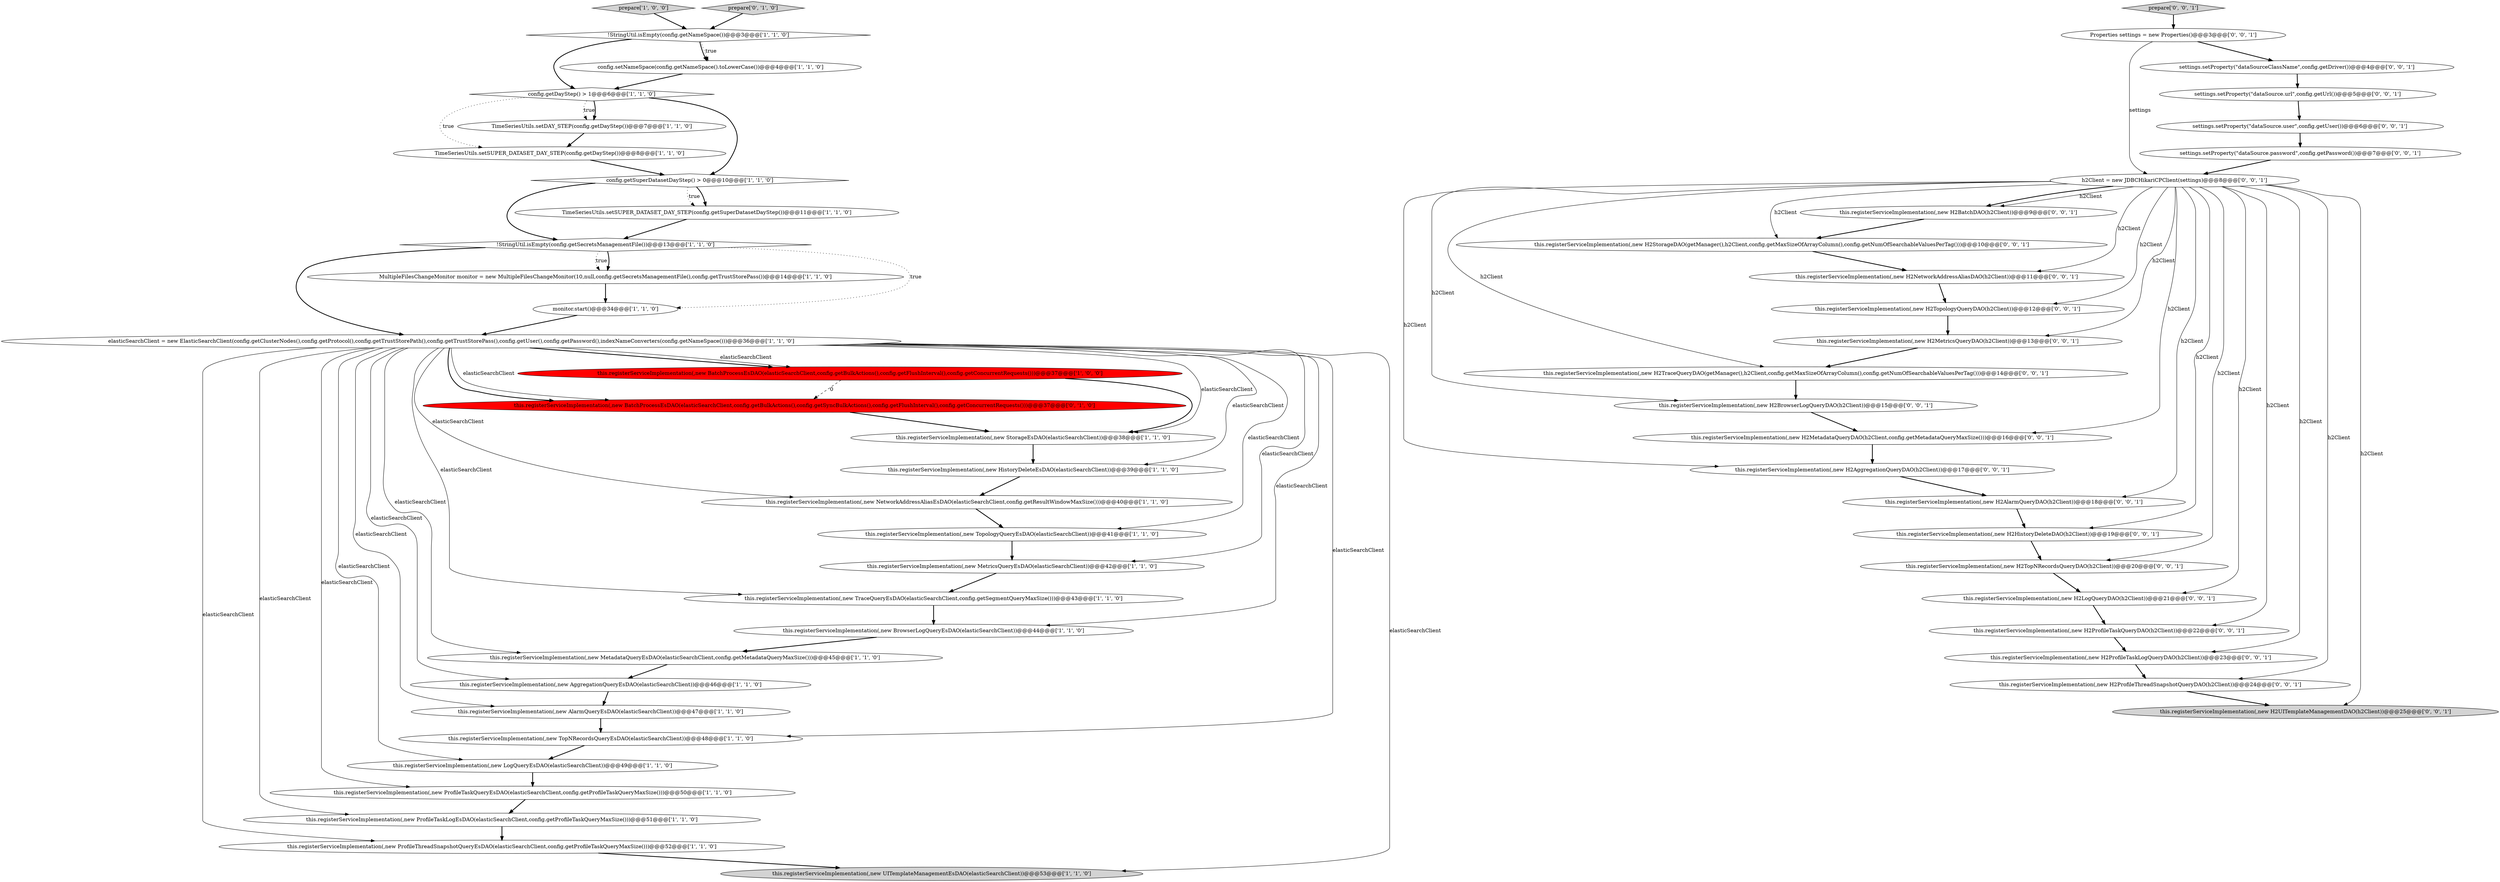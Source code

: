 digraph {
9 [style = filled, label = "this.registerServiceImplementation(,new ProfileThreadSnapshotQueryEsDAO(elasticSearchClient,config.getProfileTaskQueryMaxSize()))@@@52@@@['1', '1', '0']", fillcolor = white, shape = ellipse image = "AAA0AAABBB1BBB"];
24 [style = filled, label = "this.registerServiceImplementation(,new AlarmQueryEsDAO(elasticSearchClient))@@@47@@@['1', '1', '0']", fillcolor = white, shape = ellipse image = "AAA0AAABBB1BBB"];
37 [style = filled, label = "settings.setProperty(\"dataSource.url\",config.getUrl())@@@5@@@['0', '0', '1']", fillcolor = white, shape = ellipse image = "AAA0AAABBB3BBB"];
50 [style = filled, label = "this.registerServiceImplementation(,new H2ProfileThreadSnapshotQueryDAO(h2Client))@@@24@@@['0', '0', '1']", fillcolor = white, shape = ellipse image = "AAA0AAABBB3BBB"];
3 [style = filled, label = "elasticSearchClient = new ElasticSearchClient(config.getClusterNodes(),config.getProtocol(),config.getTrustStorePath(),config.getTrustStorePass(),config.getUser(),config.getPassword(),indexNameConverters(config.getNameSpace()))@@@36@@@['1', '1', '0']", fillcolor = white, shape = ellipse image = "AAA0AAABBB1BBB"];
32 [style = filled, label = "h2Client = new JDBCHikariCPClient(settings)@@@8@@@['0', '0', '1']", fillcolor = white, shape = ellipse image = "AAA0AAABBB3BBB"];
34 [style = filled, label = "this.registerServiceImplementation(,new H2TopologyQueryDAO(h2Client))@@@12@@@['0', '0', '1']", fillcolor = white, shape = ellipse image = "AAA0AAABBB3BBB"];
23 [style = filled, label = "config.getDayStep() > 1@@@6@@@['1', '1', '0']", fillcolor = white, shape = diamond image = "AAA0AAABBB1BBB"];
36 [style = filled, label = "this.registerServiceImplementation(,new H2AlarmQueryDAO(h2Client))@@@18@@@['0', '0', '1']", fillcolor = white, shape = ellipse image = "AAA0AAABBB3BBB"];
29 [style = filled, label = "this.registerServiceImplementation(,new BatchProcessEsDAO(elasticSearchClient,config.getBulkActions(),config.getSyncBulkActions(),config.getFlushInterval(),config.getConcurrentRequests()))@@@37@@@['0', '1', '0']", fillcolor = red, shape = ellipse image = "AAA1AAABBB2BBB"];
19 [style = filled, label = "this.registerServiceImplementation(,new NetworkAddressAliasEsDAO(elasticSearchClient,config.getResultWindowMaxSize()))@@@40@@@['1', '1', '0']", fillcolor = white, shape = ellipse image = "AAA0AAABBB1BBB"];
7 [style = filled, label = "this.registerServiceImplementation(,new MetadataQueryEsDAO(elasticSearchClient,config.getMetadataQueryMaxSize()))@@@45@@@['1', '1', '0']", fillcolor = white, shape = ellipse image = "AAA0AAABBB1BBB"];
10 [style = filled, label = "monitor.start()@@@34@@@['1', '1', '0']", fillcolor = white, shape = ellipse image = "AAA0AAABBB1BBB"];
5 [style = filled, label = "TimeSeriesUtils.setDAY_STEP(config.getDayStep())@@@7@@@['1', '1', '0']", fillcolor = white, shape = ellipse image = "AAA0AAABBB1BBB"];
21 [style = filled, label = "this.registerServiceImplementation(,new TraceQueryEsDAO(elasticSearchClient,config.getSegmentQueryMaxSize()))@@@43@@@['1', '1', '0']", fillcolor = white, shape = ellipse image = "AAA0AAABBB1BBB"];
48 [style = filled, label = "this.registerServiceImplementation(,new H2ProfileTaskLogQueryDAO(h2Client))@@@23@@@['0', '0', '1']", fillcolor = white, shape = ellipse image = "AAA0AAABBB3BBB"];
15 [style = filled, label = "prepare['1', '0', '0']", fillcolor = lightgray, shape = diamond image = "AAA0AAABBB1BBB"];
51 [style = filled, label = "this.registerServiceImplementation(,new H2MetadataQueryDAO(h2Client,config.getMetadataQueryMaxSize()))@@@16@@@['0', '0', '1']", fillcolor = white, shape = ellipse image = "AAA0AAABBB3BBB"];
28 [style = filled, label = "this.registerServiceImplementation(,new ProfileTaskQueryEsDAO(elasticSearchClient,config.getProfileTaskQueryMaxSize()))@@@50@@@['1', '1', '0']", fillcolor = white, shape = ellipse image = "AAA0AAABBB1BBB"];
44 [style = filled, label = "this.registerServiceImplementation(,new H2BatchDAO(h2Client))@@@9@@@['0', '0', '1']", fillcolor = white, shape = ellipse image = "AAA0AAABBB3BBB"];
20 [style = filled, label = "!StringUtil.isEmpty(config.getSecretsManagementFile())@@@13@@@['1', '1', '0']", fillcolor = white, shape = diamond image = "AAA0AAABBB1BBB"];
41 [style = filled, label = "settings.setProperty(\"dataSource.password\",config.getPassword())@@@7@@@['0', '0', '1']", fillcolor = white, shape = ellipse image = "AAA0AAABBB3BBB"];
45 [style = filled, label = "this.registerServiceImplementation(,new H2TopNRecordsQueryDAO(h2Client))@@@20@@@['0', '0', '1']", fillcolor = white, shape = ellipse image = "AAA0AAABBB3BBB"];
17 [style = filled, label = "this.registerServiceImplementation(,new AggregationQueryEsDAO(elasticSearchClient))@@@46@@@['1', '1', '0']", fillcolor = white, shape = ellipse image = "AAA0AAABBB1BBB"];
11 [style = filled, label = "this.registerServiceImplementation(,new BrowserLogQueryEsDAO(elasticSearchClient))@@@44@@@['1', '1', '0']", fillcolor = white, shape = ellipse image = "AAA0AAABBB1BBB"];
6 [style = filled, label = "this.registerServiceImplementation(,new UITemplateManagementEsDAO(elasticSearchClient))@@@53@@@['1', '1', '0']", fillcolor = lightgray, shape = ellipse image = "AAA0AAABBB1BBB"];
12 [style = filled, label = "this.registerServiceImplementation(,new LogQueryEsDAO(elasticSearchClient))@@@49@@@['1', '1', '0']", fillcolor = white, shape = ellipse image = "AAA0AAABBB1BBB"];
18 [style = filled, label = "this.registerServiceImplementation(,new HistoryDeleteEsDAO(elasticSearchClient))@@@39@@@['1', '1', '0']", fillcolor = white, shape = ellipse image = "AAA0AAABBB1BBB"];
35 [style = filled, label = "this.registerServiceImplementation(,new H2TraceQueryDAO(getManager(),h2Client,config.getMaxSizeOfArrayColumn(),config.getNumOfSearchableValuesPerTag()))@@@14@@@['0', '0', '1']", fillcolor = white, shape = ellipse image = "AAA0AAABBB3BBB"];
38 [style = filled, label = "this.registerServiceImplementation(,new H2NetworkAddressAliasDAO(h2Client))@@@11@@@['0', '0', '1']", fillcolor = white, shape = ellipse image = "AAA0AAABBB3BBB"];
40 [style = filled, label = "settings.setProperty(\"dataSource.user\",config.getUser())@@@6@@@['0', '0', '1']", fillcolor = white, shape = ellipse image = "AAA0AAABBB3BBB"];
49 [style = filled, label = "prepare['0', '0', '1']", fillcolor = lightgray, shape = diamond image = "AAA0AAABBB3BBB"];
26 [style = filled, label = "this.registerServiceImplementation(,new TopologyQueryEsDAO(elasticSearchClient))@@@41@@@['1', '1', '0']", fillcolor = white, shape = ellipse image = "AAA0AAABBB1BBB"];
42 [style = filled, label = "this.registerServiceImplementation(,new H2ProfileTaskQueryDAO(h2Client))@@@22@@@['0', '0', '1']", fillcolor = white, shape = ellipse image = "AAA0AAABBB3BBB"];
27 [style = filled, label = "this.registerServiceImplementation(,new BatchProcessEsDAO(elasticSearchClient,config.getBulkActions(),config.getFlushInterval(),config.getConcurrentRequests()))@@@37@@@['1', '0', '0']", fillcolor = red, shape = ellipse image = "AAA1AAABBB1BBB"];
39 [style = filled, label = "this.registerServiceImplementation(,new H2MetricsQueryDAO(h2Client))@@@13@@@['0', '0', '1']", fillcolor = white, shape = ellipse image = "AAA0AAABBB3BBB"];
0 [style = filled, label = "config.setNameSpace(config.getNameSpace().toLowerCase())@@@4@@@['1', '1', '0']", fillcolor = white, shape = ellipse image = "AAA0AAABBB1BBB"];
2 [style = filled, label = "TimeSeriesUtils.setSUPER_DATASET_DAY_STEP(config.getDayStep())@@@8@@@['1', '1', '0']", fillcolor = white, shape = ellipse image = "AAA0AAABBB1BBB"];
53 [style = filled, label = "this.registerServiceImplementation(,new H2AggregationQueryDAO(h2Client))@@@17@@@['0', '0', '1']", fillcolor = white, shape = ellipse image = "AAA0AAABBB3BBB"];
47 [style = filled, label = "this.registerServiceImplementation(,new H2HistoryDeleteDAO(h2Client))@@@19@@@['0', '0', '1']", fillcolor = white, shape = ellipse image = "AAA0AAABBB3BBB"];
4 [style = filled, label = "!StringUtil.isEmpty(config.getNameSpace())@@@3@@@['1', '1', '0']", fillcolor = white, shape = diamond image = "AAA0AAABBB1BBB"];
8 [style = filled, label = "MultipleFilesChangeMonitor monitor = new MultipleFilesChangeMonitor(10,null,config.getSecretsManagementFile(),config.getTrustStorePass())@@@14@@@['1', '1', '0']", fillcolor = white, shape = ellipse image = "AAA0AAABBB1BBB"];
16 [style = filled, label = "TimeSeriesUtils.setSUPER_DATASET_DAY_STEP(config.getSuperDatasetDayStep())@@@11@@@['1', '1', '0']", fillcolor = white, shape = ellipse image = "AAA0AAABBB1BBB"];
13 [style = filled, label = "this.registerServiceImplementation(,new ProfileTaskLogEsDAO(elasticSearchClient,config.getProfileTaskQueryMaxSize()))@@@51@@@['1', '1', '0']", fillcolor = white, shape = ellipse image = "AAA0AAABBB1BBB"];
30 [style = filled, label = "prepare['0', '1', '0']", fillcolor = lightgray, shape = diamond image = "AAA0AAABBB2BBB"];
43 [style = filled, label = "Properties settings = new Properties()@@@3@@@['0', '0', '1']", fillcolor = white, shape = ellipse image = "AAA0AAABBB3BBB"];
14 [style = filled, label = "this.registerServiceImplementation(,new TopNRecordsQueryEsDAO(elasticSearchClient))@@@48@@@['1', '1', '0']", fillcolor = white, shape = ellipse image = "AAA0AAABBB1BBB"];
46 [style = filled, label = "this.registerServiceImplementation(,new H2UITemplateManagementDAO(h2Client))@@@25@@@['0', '0', '1']", fillcolor = lightgray, shape = ellipse image = "AAA0AAABBB3BBB"];
54 [style = filled, label = "this.registerServiceImplementation(,new H2LogQueryDAO(h2Client))@@@21@@@['0', '0', '1']", fillcolor = white, shape = ellipse image = "AAA0AAABBB3BBB"];
1 [style = filled, label = "config.getSuperDatasetDayStep() > 0@@@10@@@['1', '1', '0']", fillcolor = white, shape = diamond image = "AAA0AAABBB1BBB"];
22 [style = filled, label = "this.registerServiceImplementation(,new StorageEsDAO(elasticSearchClient))@@@38@@@['1', '1', '0']", fillcolor = white, shape = ellipse image = "AAA0AAABBB1BBB"];
52 [style = filled, label = "this.registerServiceImplementation(,new H2StorageDAO(getManager(),h2Client,config.getMaxSizeOfArrayColumn(),config.getNumOfSearchableValuesPerTag()))@@@10@@@['0', '0', '1']", fillcolor = white, shape = ellipse image = "AAA0AAABBB3BBB"];
25 [style = filled, label = "this.registerServiceImplementation(,new MetricsQueryEsDAO(elasticSearchClient))@@@42@@@['1', '1', '0']", fillcolor = white, shape = ellipse image = "AAA0AAABBB1BBB"];
33 [style = filled, label = "settings.setProperty(\"dataSourceClassName\",config.getDriver())@@@4@@@['0', '0', '1']", fillcolor = white, shape = ellipse image = "AAA0AAABBB3BBB"];
31 [style = filled, label = "this.registerServiceImplementation(,new H2BrowserLogQueryDAO(h2Client))@@@15@@@['0', '0', '1']", fillcolor = white, shape = ellipse image = "AAA0AAABBB3BBB"];
32->36 [style = solid, label="h2Client"];
8->10 [style = bold, label=""];
23->5 [style = dotted, label="true"];
1->20 [style = bold, label=""];
32->53 [style = solid, label="h2Client"];
51->53 [style = bold, label=""];
42->48 [style = bold, label=""];
3->28 [style = solid, label="elasticSearchClient"];
9->6 [style = bold, label=""];
3->27 [style = bold, label=""];
53->36 [style = bold, label=""];
3->29 [style = solid, label="elasticSearchClient"];
25->21 [style = bold, label=""];
32->50 [style = solid, label="h2Client"];
32->34 [style = solid, label="h2Client"];
35->31 [style = bold, label=""];
32->45 [style = solid, label="h2Client"];
41->32 [style = bold, label=""];
3->26 [style = solid, label="elasticSearchClient"];
12->28 [style = bold, label=""];
43->32 [style = solid, label="settings"];
4->0 [style = dotted, label="true"];
32->31 [style = solid, label="h2Client"];
32->44 [style = solid, label="h2Client"];
18->19 [style = bold, label=""];
48->50 [style = bold, label=""];
32->54 [style = solid, label="h2Client"];
20->3 [style = bold, label=""];
32->35 [style = solid, label="h2Client"];
27->22 [style = bold, label=""];
32->48 [style = solid, label="h2Client"];
23->2 [style = dotted, label="true"];
3->21 [style = solid, label="elasticSearchClient"];
4->0 [style = bold, label=""];
20->8 [style = bold, label=""];
22->18 [style = bold, label=""];
0->23 [style = bold, label=""];
31->51 [style = bold, label=""];
21->11 [style = bold, label=""];
1->16 [style = bold, label=""];
19->26 [style = bold, label=""];
39->35 [style = bold, label=""];
20->10 [style = dotted, label="true"];
43->33 [style = bold, label=""];
16->20 [style = bold, label=""];
3->19 [style = solid, label="elasticSearchClient"];
3->29 [style = bold, label=""];
4->23 [style = bold, label=""];
3->11 [style = solid, label="elasticSearchClient"];
3->24 [style = solid, label="elasticSearchClient"];
7->17 [style = bold, label=""];
32->47 [style = solid, label="h2Client"];
23->5 [style = bold, label=""];
2->1 [style = bold, label=""];
3->17 [style = solid, label="elasticSearchClient"];
3->22 [style = solid, label="elasticSearchClient"];
54->42 [style = bold, label=""];
32->46 [style = solid, label="h2Client"];
32->38 [style = solid, label="h2Client"];
27->29 [style = dashed, label="0"];
34->39 [style = bold, label=""];
38->34 [style = bold, label=""];
32->42 [style = solid, label="h2Client"];
32->44 [style = bold, label=""];
3->18 [style = solid, label="elasticSearchClient"];
1->16 [style = dotted, label="true"];
47->45 [style = bold, label=""];
13->9 [style = bold, label=""];
32->52 [style = solid, label="h2Client"];
33->37 [style = bold, label=""];
32->39 [style = solid, label="h2Client"];
3->12 [style = solid, label="elasticSearchClient"];
36->47 [style = bold, label=""];
3->6 [style = solid, label="elasticSearchClient"];
50->46 [style = bold, label=""];
20->8 [style = dotted, label="true"];
26->25 [style = bold, label=""];
32->51 [style = solid, label="h2Client"];
52->38 [style = bold, label=""];
10->3 [style = bold, label=""];
28->13 [style = bold, label=""];
3->25 [style = solid, label="elasticSearchClient"];
49->43 [style = bold, label=""];
3->7 [style = solid, label="elasticSearchClient"];
24->14 [style = bold, label=""];
45->54 [style = bold, label=""];
5->2 [style = bold, label=""];
17->24 [style = bold, label=""];
30->4 [style = bold, label=""];
11->7 [style = bold, label=""];
14->12 [style = bold, label=""];
40->41 [style = bold, label=""];
15->4 [style = bold, label=""];
44->52 [style = bold, label=""];
3->13 [style = solid, label="elasticSearchClient"];
23->1 [style = bold, label=""];
3->9 [style = solid, label="elasticSearchClient"];
29->22 [style = bold, label=""];
3->27 [style = solid, label="elasticSearchClient"];
3->14 [style = solid, label="elasticSearchClient"];
37->40 [style = bold, label=""];
}
